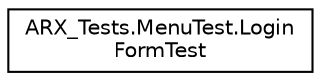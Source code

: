 digraph "Graphical Class Hierarchy"
{
 // LATEX_PDF_SIZE
  edge [fontname="Helvetica",fontsize="10",labelfontname="Helvetica",labelfontsize="10"];
  node [fontname="Helvetica",fontsize="10",shape=record];
  rankdir="LR";
  Node0 [label="ARX_Tests.MenuTest.Login\lFormTest",height=0.2,width=0.4,color="black", fillcolor="white", style="filled",URL="$class_a_r_x___tests_1_1_menu_test_1_1_login_form_test.html",tooltip=" "];
}
